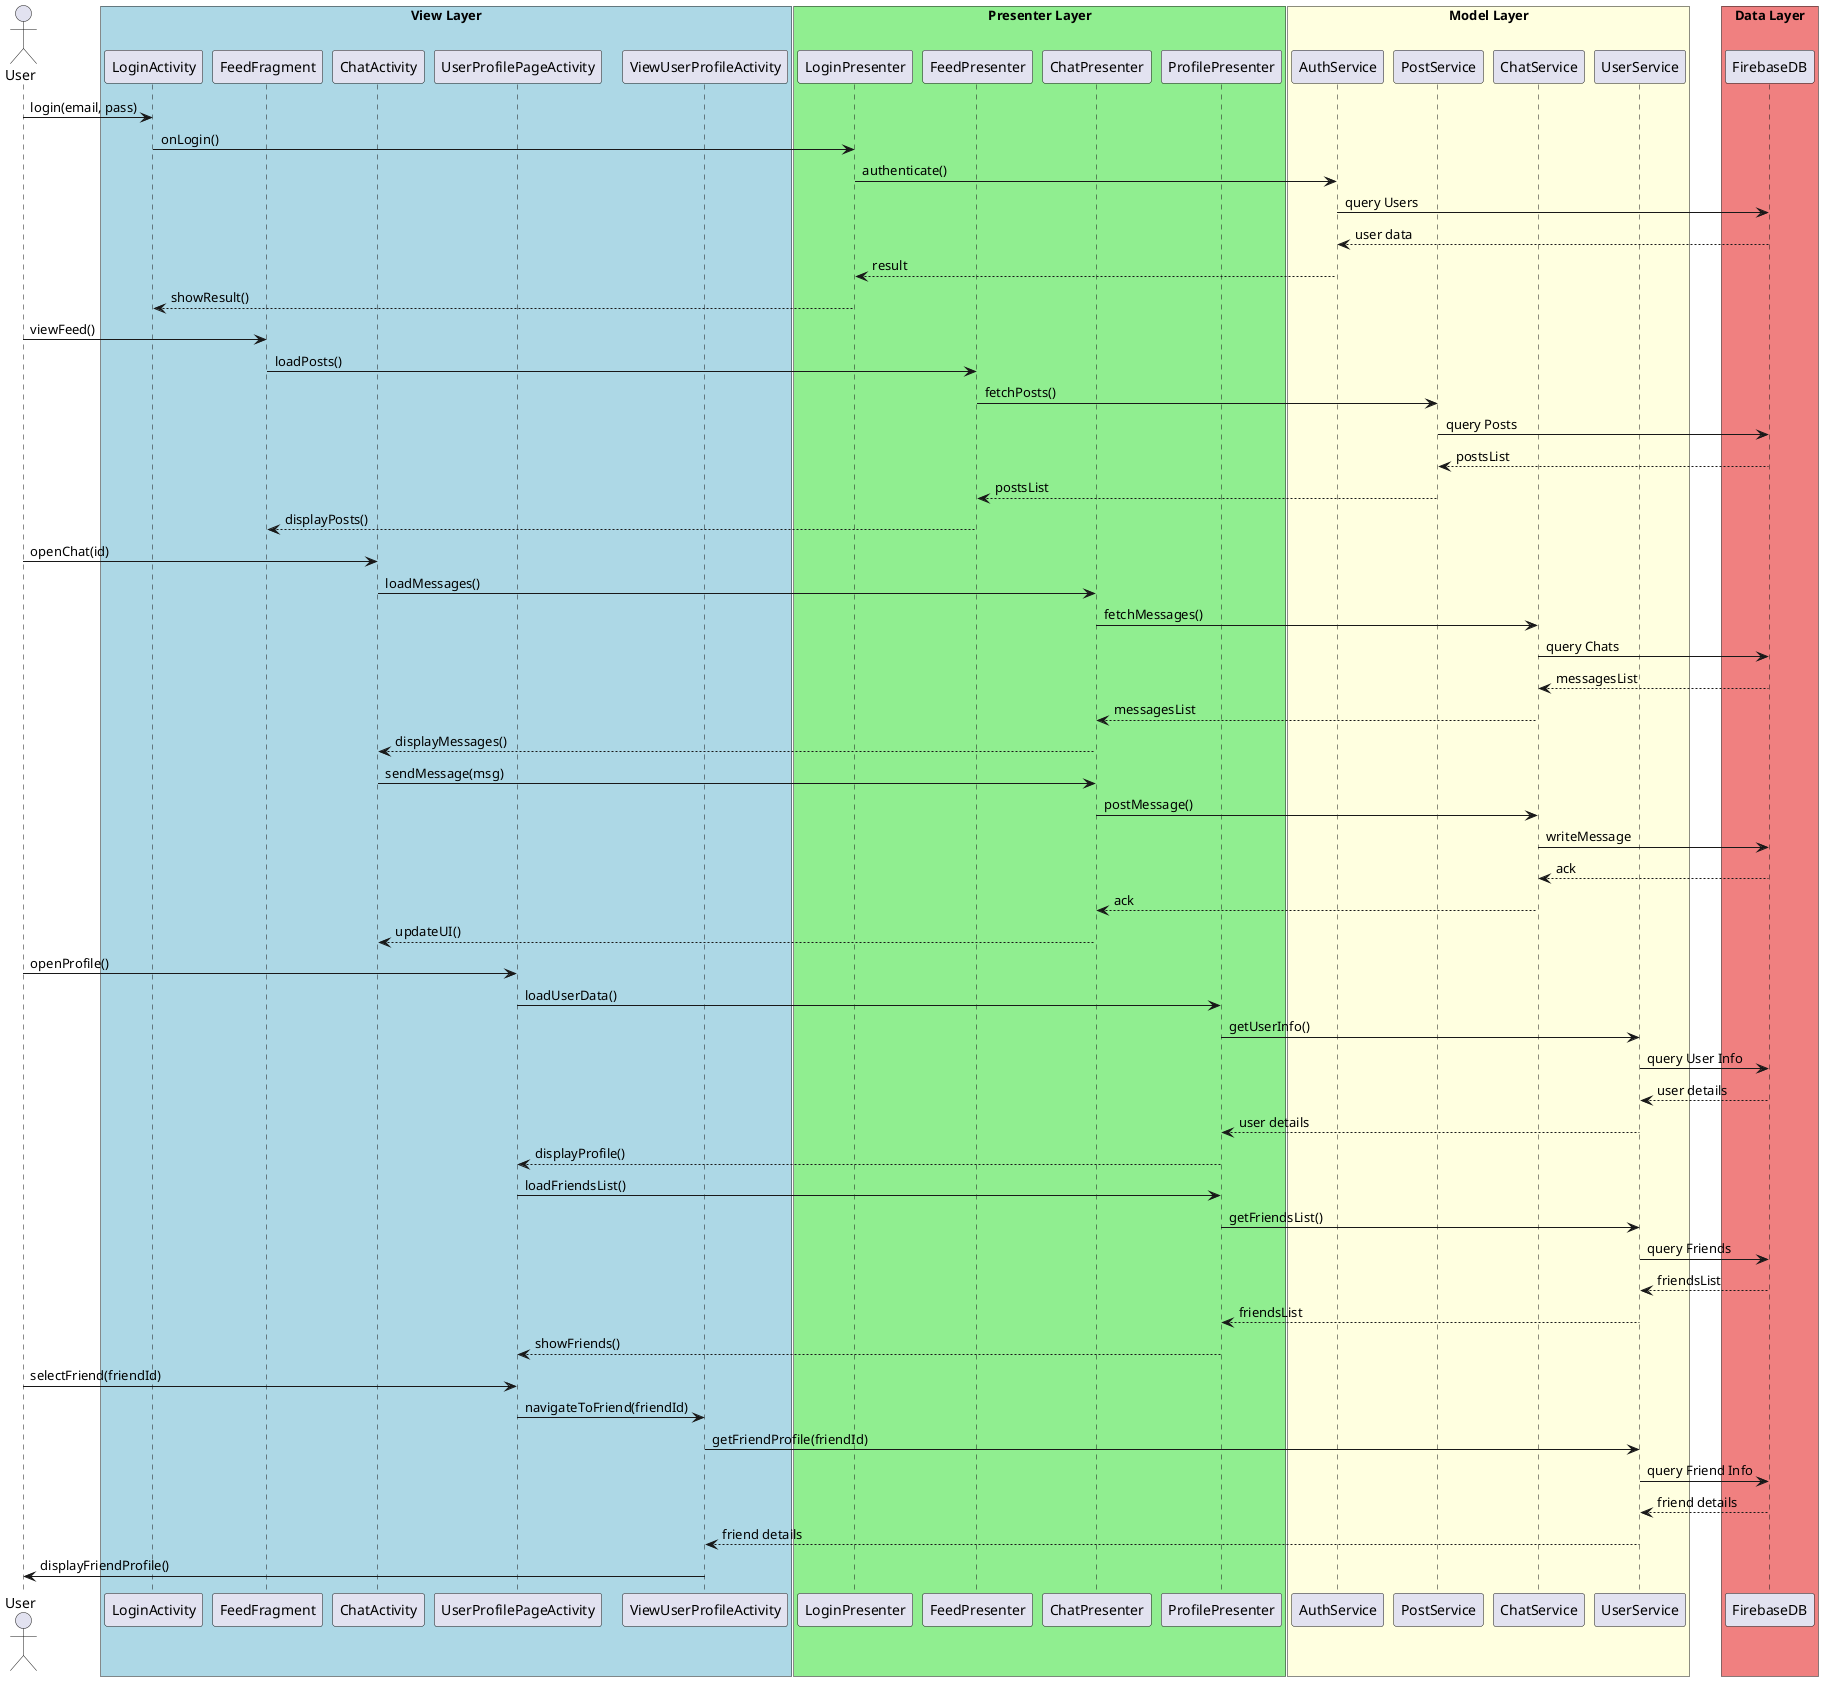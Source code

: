 @startuml Simple_MVP_Flow
skinparam sequenceDiagram {
  ArrowColor #4A90E2
  ActorBorderColor #333
  ParticipantBorderColor #555
}

actor User as User

box "View Layer" #LightBlue
  participant LoginView as "LoginActivity"
  participant FeedView as "FeedFragment"
  participant ChatView as "ChatActivity"
  participant ProfileView as "UserProfilePageActivity"
  participant FriendProfileView as "ViewUserProfileActivity"
end box

box "Presenter Layer" #LightGreen
  participant LoginPresenter
  participant FeedPresenter
  participant ChatPresenter
  participant ProfilePresenter
end box

box "Model Layer" #LightYellow
  participant AuthModel as "AuthService"
  participant PostModel as "PostService"
  participant ChatModel as "ChatService"
  participant UserModel as "UserService"
end box

box "Data Layer" #LightCoral
  participant FirebaseDB
end box

User -> LoginView : login(email, pass)
LoginView -> LoginPresenter : onLogin()
LoginPresenter -> AuthModel : authenticate()
AuthModel -> FirebaseDB : query Users
FirebaseDB --> AuthModel : user data
AuthModel --> LoginPresenter : result
LoginPresenter --> LoginView : showResult()

User -> FeedView : viewFeed()
FeedView -> FeedPresenter : loadPosts()
FeedPresenter -> PostModel : fetchPosts()
PostModel -> FirebaseDB : query Posts
FirebaseDB --> PostModel : postsList
PostModel --> FeedPresenter : postsList
FeedPresenter --> FeedView : displayPosts()

User -> ChatView : openChat(id)
ChatView -> ChatPresenter : loadMessages()
ChatPresenter -> ChatModel : fetchMessages()
ChatModel -> FirebaseDB : query Chats
FirebaseDB --> ChatModel : messagesList
ChatModel --> ChatPresenter : messagesList
ChatPresenter --> ChatView : displayMessages()

ChatView -> ChatPresenter : sendMessage(msg)
ChatPresenter -> ChatModel : postMessage()
ChatModel -> FirebaseDB : writeMessage
FirebaseDB --> ChatModel : ack
ChatModel --> ChatPresenter : ack
ChatPresenter --> ChatView : updateUI()

User -> ProfileView : openProfile()
ProfileView -> ProfilePresenter : loadUserData()
ProfilePresenter -> UserModel : getUserInfo()
UserModel -> FirebaseDB : query User Info
FirebaseDB --> UserModel : user details
UserModel --> ProfilePresenter : user details
ProfilePresenter --> ProfileView : displayProfile()

ProfileView -> ProfilePresenter : loadFriendsList()
ProfilePresenter -> UserModel : getFriendsList()
UserModel -> FirebaseDB : query Friends
FirebaseDB --> UserModel : friendsList
UserModel --> ProfilePresenter : friendsList
ProfilePresenter --> ProfileView : showFriends()

User -> ProfileView : selectFriend(friendId)
ProfileView -> FriendProfileView : navigateToFriend(friendId)
FriendProfileView -> UserModel : getFriendProfile(friendId)
UserModel -> FirebaseDB : query Friend Info
FirebaseDB --> UserModel : friend details
UserModel --> FriendProfileView : friend details
FriendProfileView -> User : displayFriendProfile()

@enduml

